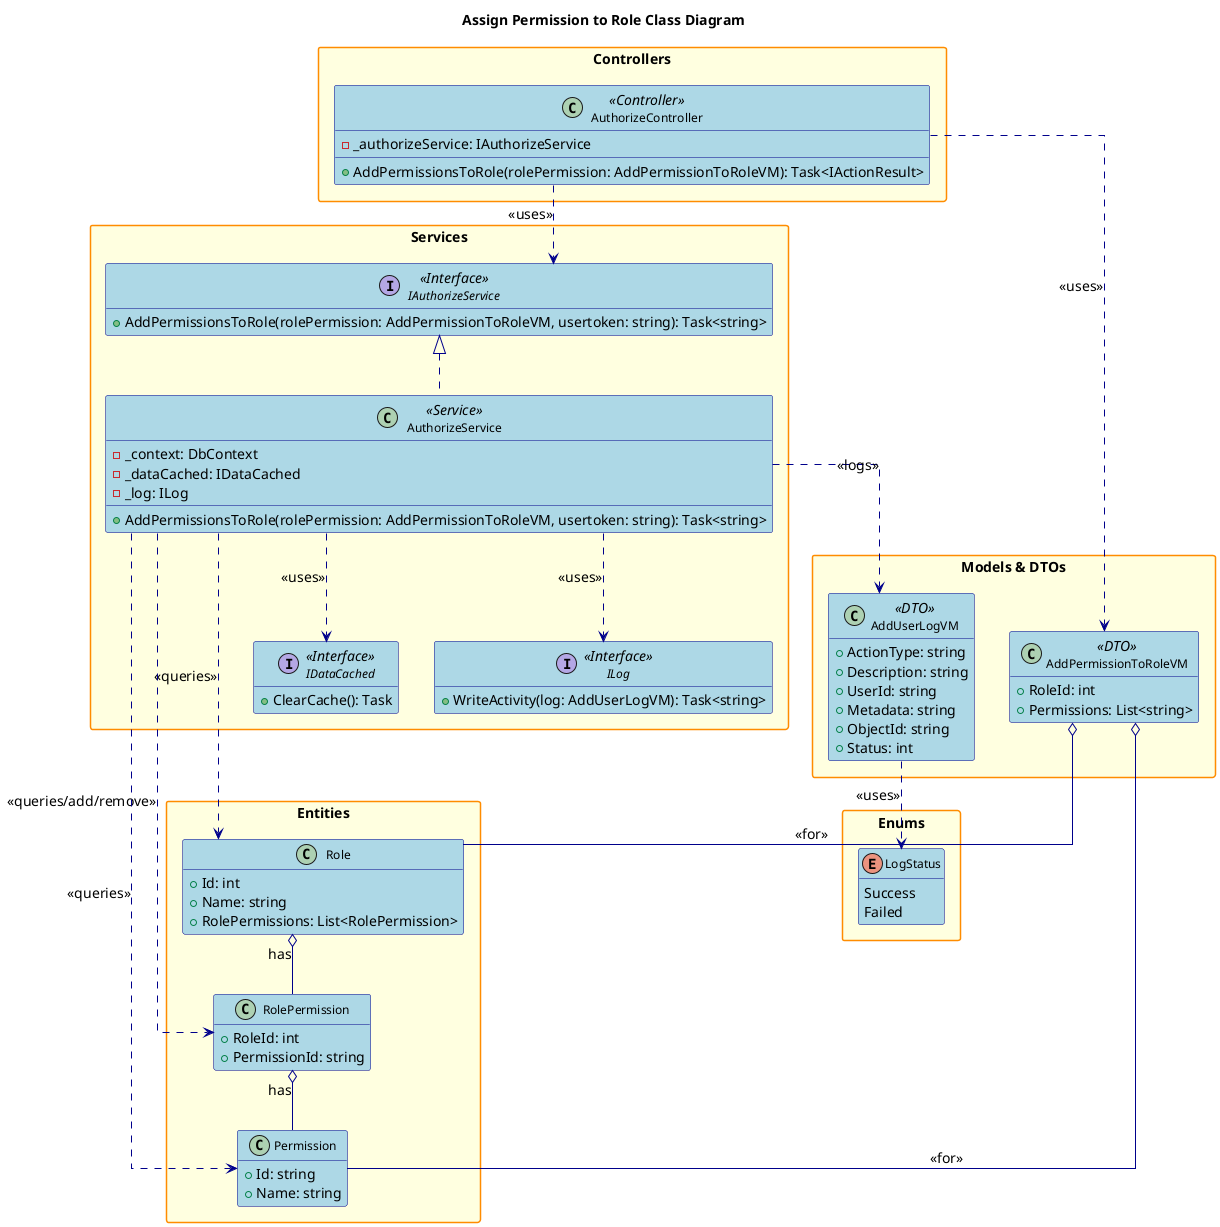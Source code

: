 @startuml
' Class Diagram for Assign Permission to Role Feature

title Assign Permission to Role Class Diagram

hide empty members
skinparam packageStyle rectangle
skinparam linetype ortho
skinparam defaultFontSize 14
skinparam defaultFontName Arial
skinparam classFontSize 12
skinparam classFontName Arial
skinparam noteFontSize 11
skinparam noteFontName Arial

skinparam class {
    BackgroundColor LightBlue
    BorderColor DarkBlue
    ArrowColor DarkBlue
    FontSize 12
}

skinparam package {
    BackgroundColor LightYellow
    BorderColor DarkOrange
    FontSize 14
    FontStyle bold
}

skinparam interface {
    BackgroundColor LightGreen
    BorderColor DarkGreen
    FontSize 12
}

skinparam enum {
    BackgroundColor LightCyan
    BorderColor DarkCyan
    FontSize 12
}

package "Controllers" {
    class AuthorizeController <<Controller>> {
        - _authorizeService: IAuthorizeService
        + AddPermissionsToRole(rolePermission: AddPermissionToRoleVM): Task<IActionResult>
    }
}

package "Services" {
    interface IAuthorizeService <<Interface>> {
        + AddPermissionsToRole(rolePermission: AddPermissionToRoleVM, usertoken: string): Task<string>
    }
    class AuthorizeService <<Service>> {
        - _context: DbContext
        - _dataCached: IDataCached
        - _log: ILog
        + AddPermissionsToRole(rolePermission: AddPermissionToRoleVM, usertoken: string): Task<string>
    }
    interface IDataCached <<Interface>> {
        + ClearCache(): Task
    }
    interface ILog <<Interface>> {
        + WriteActivity(log: AddUserLogVM): Task<string>
    }
}

package "Models & DTOs" {
    class AddPermissionToRoleVM <<DTO>> {
        + RoleId: int
        + Permissions: List<string>
    }
    class AddUserLogVM <<DTO>> {
        + ActionType: string
        + Description: string
        + UserId: string
        + Metadata: string
        + ObjectId: string
        + Status: int
    }
}

package "Entities" {
    class Role {
        + Id: int
        + Name: string
        + RolePermissions: List<RolePermission>
    }
    class RolePermission {
        + RoleId: int
        + PermissionId: string
    }
    class Permission {
        + Id: string
        + Name: string
    }
}

package "Enums" {
    enum LogStatus {
        Success
        Failed
    }
}

' Relationships
AuthorizeController ..> IAuthorizeService : <<uses>>
AuthorizeController ..> AddPermissionToRoleVM : <<uses>>
IAuthorizeService <|.. AuthorizeService
AuthorizeService ..> Role : <<queries>>
AuthorizeService ..> RolePermission : <<queries/add/remove>>
AuthorizeService ..> Permission : <<queries>>
AuthorizeService ..> IDataCached : <<uses>>
AuthorizeService ..> ILog : <<uses>>
AuthorizeService ..> AddUserLogVM : <<logs>>
AddPermissionToRoleVM o-- Role : <<for>>
AddPermissionToRoleVM o-- Permission : <<for>>
Role o-- RolePermission : has
RolePermission o-- Permission : has
AddUserLogVM ..> LogStatus : <<uses>>

@enduml 